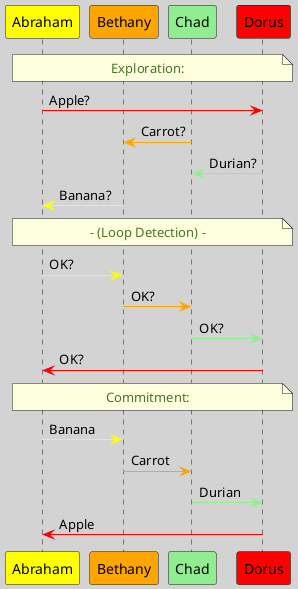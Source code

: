@startuml barter
skinparam BackgroundColor #lightgrey
participant "Abraham" as A #yellow
participant "Bethany" as B #orange
participant "Chad" as C #lightgreen
participant "Dorus" as D #red
note across
  <color #48742c>Exploration:</color>
end note
A -[#red]> D: Apple?
C -[#orange]> B: Carrot?
D -[#lightgreen]> C: Durian?
B -[#yellow]> A: Banana?
note across
  <color #48742c>- (Loop Detection) -</color>
end note
A -[#yellow]> B: OK?
B -[#orange]> C: OK?
C -[#lightgreen]> D: OK?
D -[#red]> A: OK?
note across
  <color #48742c>Commitment:</color>
end note
A -[#yellow]> B: Banana
B -[#orange]> C: Carrot
C -[#lightgreen]> D: Durian
D -[#red]> A: Apple
@enduml
